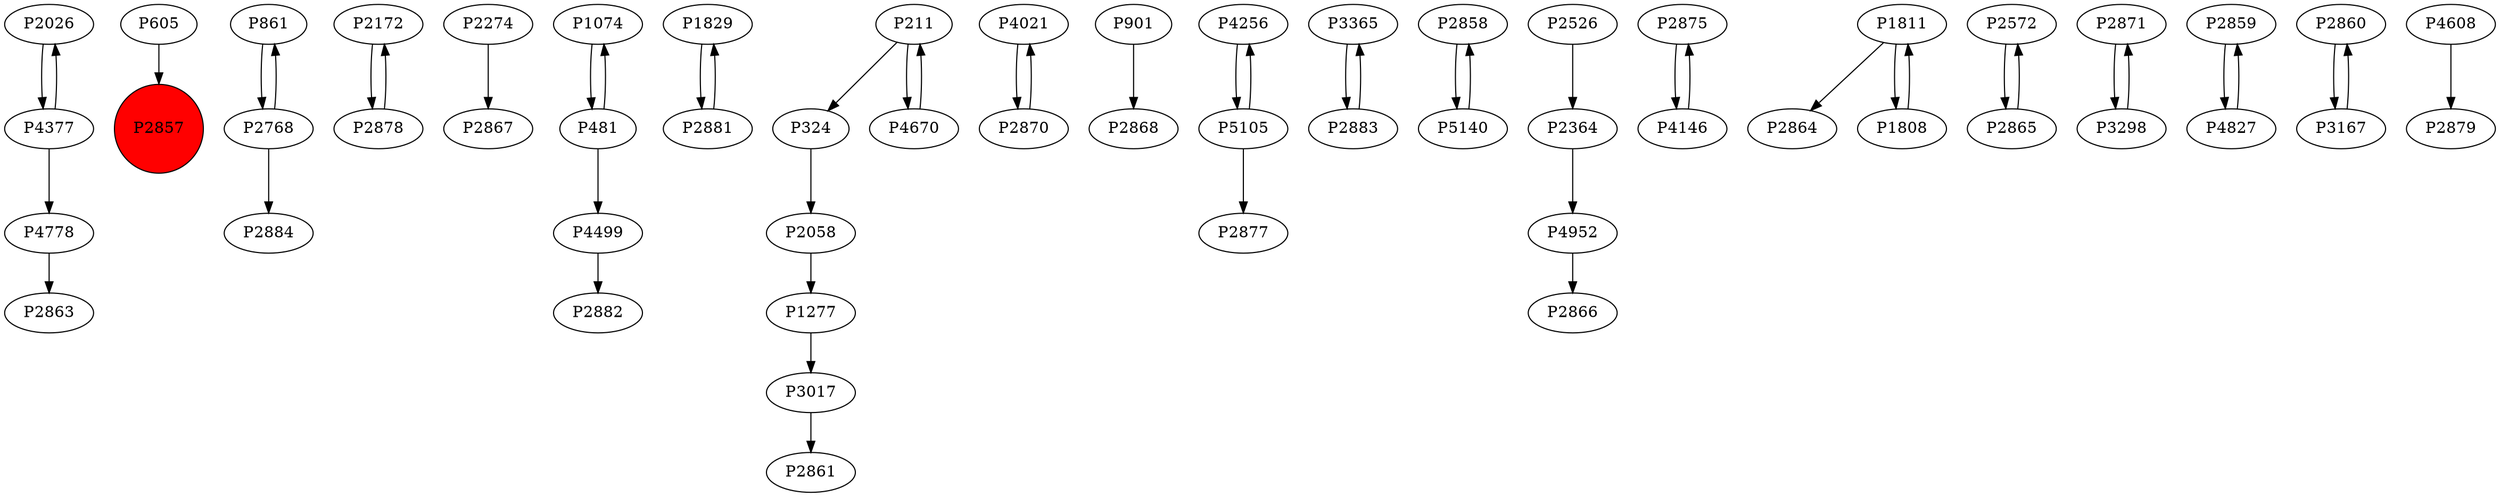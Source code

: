 digraph {
	P2026 -> P4377
	P605 -> P2857
	P861 -> P2768
	P2172 -> P2878
	P2274 -> P2867
	P4778 -> P2863
	P1074 -> P481
	P1829 -> P2881
	P4377 -> P2026
	P324 -> P2058
	P4021 -> P2870
	P901 -> P2868
	P4256 -> P5105
	P3017 -> P2861
	P3365 -> P2883
	P211 -> P324
	P5105 -> P4256
	P2858 -> P5140
	P2526 -> P2364
	P2768 -> P2884
	P2875 -> P4146
	P1811 -> P2864
	P1808 -> P1811
	P2572 -> P2865
	P4377 -> P4778
	P2871 -> P3298
	P481 -> P4499
	P2859 -> P4827
	P2768 -> P861
	P2881 -> P1829
	P2883 -> P3365
	P3298 -> P2871
	P2058 -> P1277
	P2860 -> P3167
	P481 -> P1074
	P2878 -> P2172
	P1277 -> P3017
	P4146 -> P2875
	P4608 -> P2879
	P5140 -> P2858
	P1811 -> P1808
	P4952 -> P2866
	P2865 -> P2572
	P4827 -> P2859
	P2870 -> P4021
	P5105 -> P2877
	P211 -> P4670
	P3167 -> P2860
	P4670 -> P211
	P2364 -> P4952
	P4499 -> P2882
	P2857 [shape=circle]
	P2857 [style=filled]
	P2857 [fillcolor=red]
}